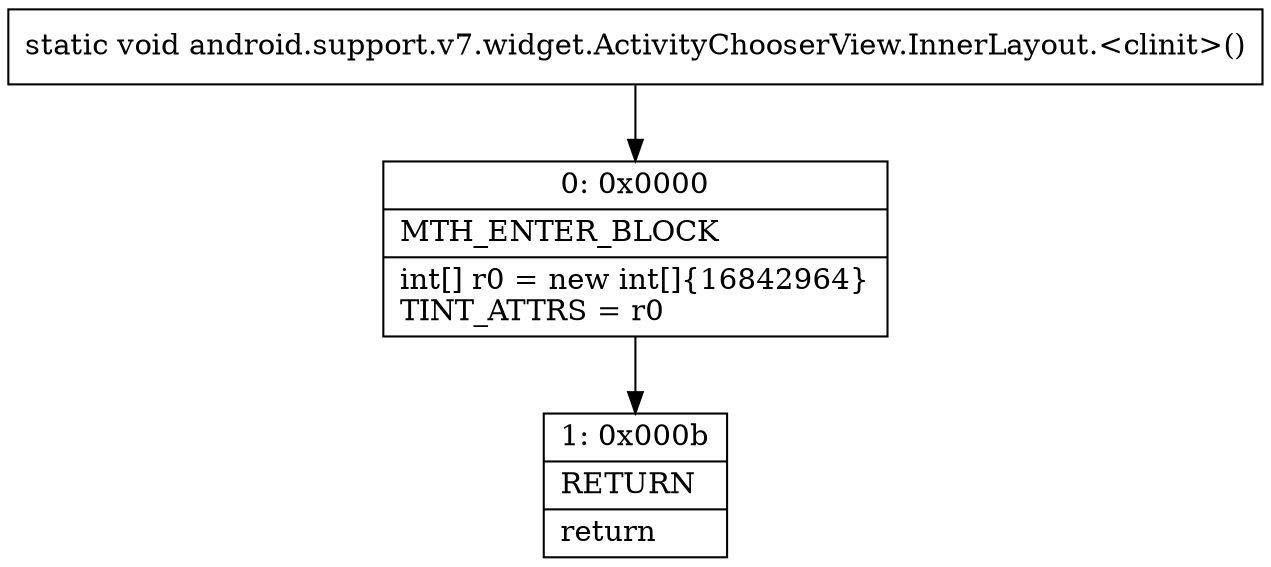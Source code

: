 digraph "CFG forandroid.support.v7.widget.ActivityChooserView.InnerLayout.\<clinit\>()V" {
Node_0 [shape=record,label="{0\:\ 0x0000|MTH_ENTER_BLOCK\l|int[] r0 = new int[]\{16842964\}\lTINT_ATTRS = r0\l}"];
Node_1 [shape=record,label="{1\:\ 0x000b|RETURN\l|return\l}"];
MethodNode[shape=record,label="{static void android.support.v7.widget.ActivityChooserView.InnerLayout.\<clinit\>() }"];
MethodNode -> Node_0;
Node_0 -> Node_1;
}

